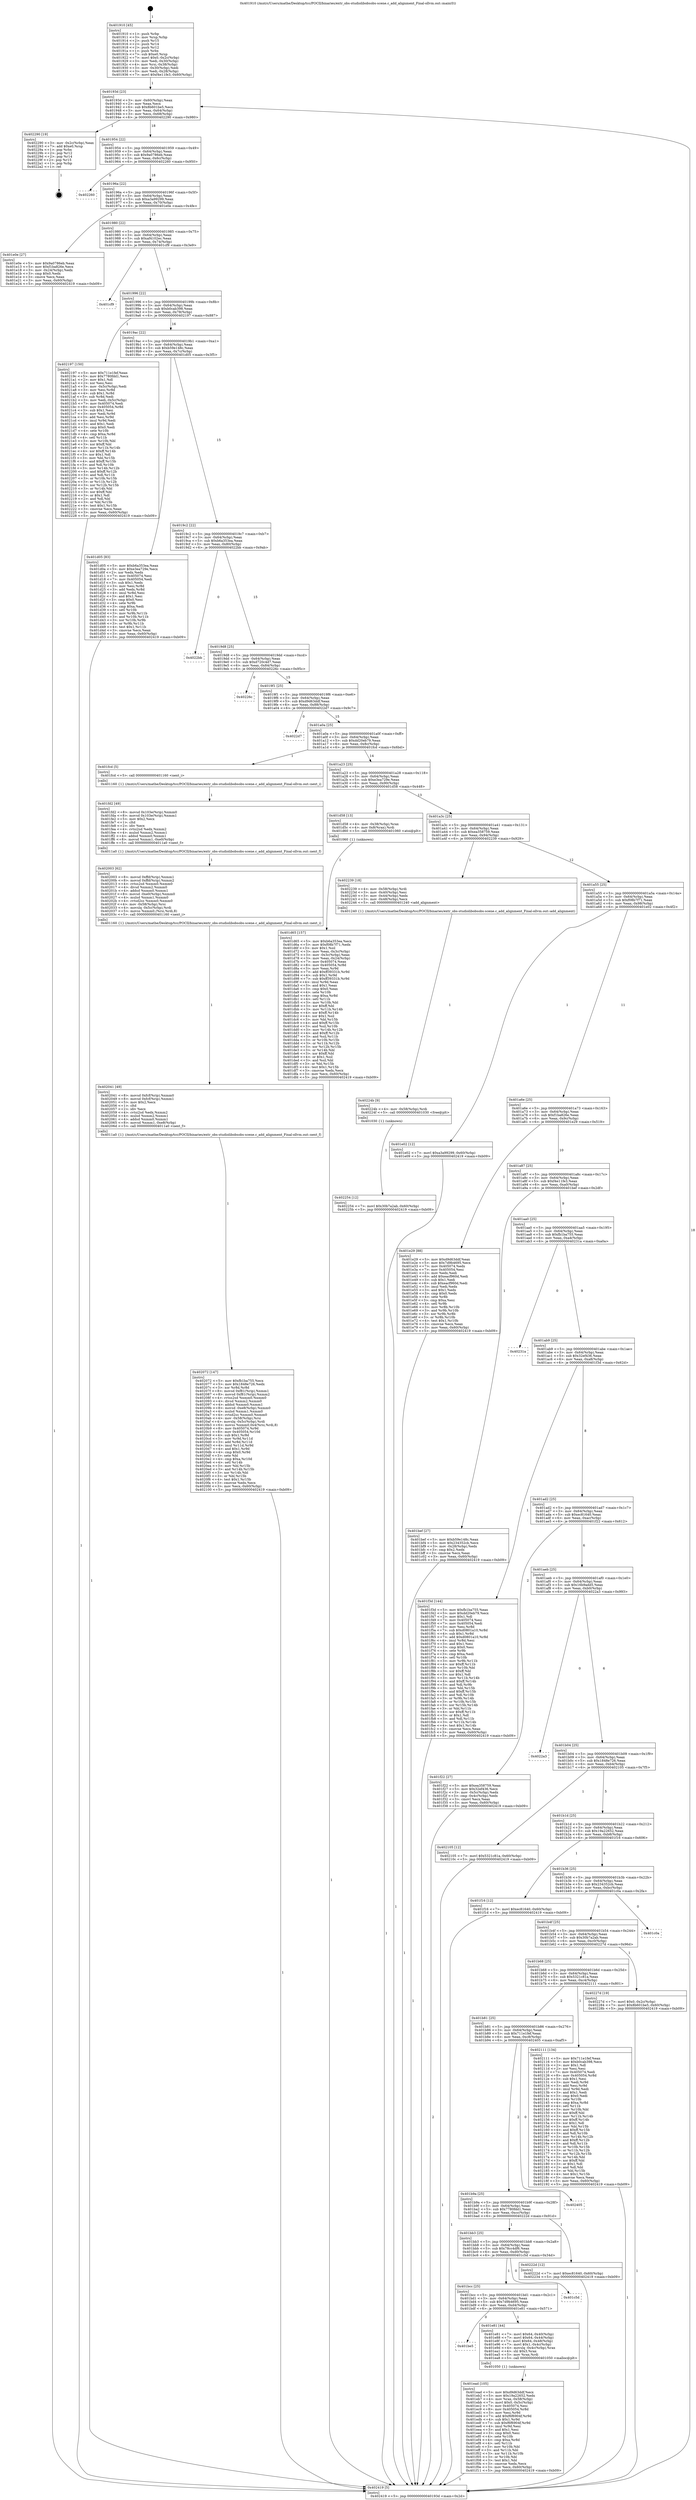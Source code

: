 digraph "0x401910" {
  label = "0x401910 (/mnt/c/Users/mathe/Desktop/tcc/POCII/binaries/extr_obs-studiolibobsobs-scene.c_add_alignment_Final-ollvm.out::main(0))"
  labelloc = "t"
  node[shape=record]

  Entry [label="",width=0.3,height=0.3,shape=circle,fillcolor=black,style=filled]
  "0x40193d" [label="{
     0x40193d [23]\l
     | [instrs]\l
     &nbsp;&nbsp;0x40193d \<+3\>: mov -0x60(%rbp),%eax\l
     &nbsp;&nbsp;0x401940 \<+2\>: mov %eax,%ecx\l
     &nbsp;&nbsp;0x401942 \<+6\>: sub $0x8b601be5,%ecx\l
     &nbsp;&nbsp;0x401948 \<+3\>: mov %eax,-0x64(%rbp)\l
     &nbsp;&nbsp;0x40194b \<+3\>: mov %ecx,-0x68(%rbp)\l
     &nbsp;&nbsp;0x40194e \<+6\>: je 0000000000402290 \<main+0x980\>\l
  }"]
  "0x402290" [label="{
     0x402290 [19]\l
     | [instrs]\l
     &nbsp;&nbsp;0x402290 \<+3\>: mov -0x2c(%rbp),%eax\l
     &nbsp;&nbsp;0x402293 \<+7\>: add $0xe0,%rsp\l
     &nbsp;&nbsp;0x40229a \<+1\>: pop %rbx\l
     &nbsp;&nbsp;0x40229b \<+2\>: pop %r12\l
     &nbsp;&nbsp;0x40229d \<+2\>: pop %r14\l
     &nbsp;&nbsp;0x40229f \<+2\>: pop %r15\l
     &nbsp;&nbsp;0x4022a1 \<+1\>: pop %rbp\l
     &nbsp;&nbsp;0x4022a2 \<+1\>: ret\l
  }"]
  "0x401954" [label="{
     0x401954 [22]\l
     | [instrs]\l
     &nbsp;&nbsp;0x401954 \<+5\>: jmp 0000000000401959 \<main+0x49\>\l
     &nbsp;&nbsp;0x401959 \<+3\>: mov -0x64(%rbp),%eax\l
     &nbsp;&nbsp;0x40195c \<+5\>: sub $0x9a0786eb,%eax\l
     &nbsp;&nbsp;0x401961 \<+3\>: mov %eax,-0x6c(%rbp)\l
     &nbsp;&nbsp;0x401964 \<+6\>: je 0000000000402260 \<main+0x950\>\l
  }"]
  Exit [label="",width=0.3,height=0.3,shape=circle,fillcolor=black,style=filled,peripheries=2]
  "0x402260" [label="{
     0x402260\l
  }", style=dashed]
  "0x40196a" [label="{
     0x40196a [22]\l
     | [instrs]\l
     &nbsp;&nbsp;0x40196a \<+5\>: jmp 000000000040196f \<main+0x5f\>\l
     &nbsp;&nbsp;0x40196f \<+3\>: mov -0x64(%rbp),%eax\l
     &nbsp;&nbsp;0x401972 \<+5\>: sub $0xa3a99299,%eax\l
     &nbsp;&nbsp;0x401977 \<+3\>: mov %eax,-0x70(%rbp)\l
     &nbsp;&nbsp;0x40197a \<+6\>: je 0000000000401e0e \<main+0x4fe\>\l
  }"]
  "0x402254" [label="{
     0x402254 [12]\l
     | [instrs]\l
     &nbsp;&nbsp;0x402254 \<+7\>: movl $0x30b7a2ab,-0x60(%rbp)\l
     &nbsp;&nbsp;0x40225b \<+5\>: jmp 0000000000402419 \<main+0xb09\>\l
  }"]
  "0x401e0e" [label="{
     0x401e0e [27]\l
     | [instrs]\l
     &nbsp;&nbsp;0x401e0e \<+5\>: mov $0x9a0786eb,%eax\l
     &nbsp;&nbsp;0x401e13 \<+5\>: mov $0xf1ba826e,%ecx\l
     &nbsp;&nbsp;0x401e18 \<+3\>: mov -0x24(%rbp),%edx\l
     &nbsp;&nbsp;0x401e1b \<+3\>: cmp $0x0,%edx\l
     &nbsp;&nbsp;0x401e1e \<+3\>: cmove %ecx,%eax\l
     &nbsp;&nbsp;0x401e21 \<+3\>: mov %eax,-0x60(%rbp)\l
     &nbsp;&nbsp;0x401e24 \<+5\>: jmp 0000000000402419 \<main+0xb09\>\l
  }"]
  "0x401980" [label="{
     0x401980 [22]\l
     | [instrs]\l
     &nbsp;&nbsp;0x401980 \<+5\>: jmp 0000000000401985 \<main+0x75\>\l
     &nbsp;&nbsp;0x401985 \<+3\>: mov -0x64(%rbp),%eax\l
     &nbsp;&nbsp;0x401988 \<+5\>: sub $0xaf4102ec,%eax\l
     &nbsp;&nbsp;0x40198d \<+3\>: mov %eax,-0x74(%rbp)\l
     &nbsp;&nbsp;0x401990 \<+6\>: je 0000000000401cf9 \<main+0x3e9\>\l
  }"]
  "0x40224b" [label="{
     0x40224b [9]\l
     | [instrs]\l
     &nbsp;&nbsp;0x40224b \<+4\>: mov -0x58(%rbp),%rdi\l
     &nbsp;&nbsp;0x40224f \<+5\>: call 0000000000401030 \<free@plt\>\l
     | [calls]\l
     &nbsp;&nbsp;0x401030 \{1\} (unknown)\l
  }"]
  "0x401cf9" [label="{
     0x401cf9\l
  }", style=dashed]
  "0x401996" [label="{
     0x401996 [22]\l
     | [instrs]\l
     &nbsp;&nbsp;0x401996 \<+5\>: jmp 000000000040199b \<main+0x8b\>\l
     &nbsp;&nbsp;0x40199b \<+3\>: mov -0x64(%rbp),%eax\l
     &nbsp;&nbsp;0x40199e \<+5\>: sub $0xb0cab398,%eax\l
     &nbsp;&nbsp;0x4019a3 \<+3\>: mov %eax,-0x78(%rbp)\l
     &nbsp;&nbsp;0x4019a6 \<+6\>: je 0000000000402197 \<main+0x887\>\l
  }"]
  "0x402072" [label="{
     0x402072 [147]\l
     | [instrs]\l
     &nbsp;&nbsp;0x402072 \<+5\>: mov $0xfb1ba755,%ecx\l
     &nbsp;&nbsp;0x402077 \<+5\>: mov $0x1848e726,%edx\l
     &nbsp;&nbsp;0x40207c \<+3\>: xor %r8d,%r8d\l
     &nbsp;&nbsp;0x40207f \<+8\>: movsd 0xf81(%rip),%xmm1\l
     &nbsp;&nbsp;0x402087 \<+8\>: movsd 0xf81(%rip),%xmm2\l
     &nbsp;&nbsp;0x40208f \<+4\>: cvtss2sd %xmm0,%xmm0\l
     &nbsp;&nbsp;0x402093 \<+4\>: divsd %xmm2,%xmm0\l
     &nbsp;&nbsp;0x402097 \<+4\>: addsd %xmm0,%xmm1\l
     &nbsp;&nbsp;0x40209b \<+8\>: movsd -0xe8(%rbp),%xmm0\l
     &nbsp;&nbsp;0x4020a3 \<+4\>: mulsd %xmm1,%xmm0\l
     &nbsp;&nbsp;0x4020a7 \<+4\>: cvtsd2ss %xmm0,%xmm0\l
     &nbsp;&nbsp;0x4020ab \<+4\>: mov -0x58(%rbp),%rsi\l
     &nbsp;&nbsp;0x4020af \<+4\>: movslq -0x5c(%rbp),%rdi\l
     &nbsp;&nbsp;0x4020b3 \<+6\>: movss %xmm0,0x4(%rsi,%rdi,8)\l
     &nbsp;&nbsp;0x4020b9 \<+8\>: mov 0x405074,%r9d\l
     &nbsp;&nbsp;0x4020c1 \<+8\>: mov 0x405054,%r10d\l
     &nbsp;&nbsp;0x4020c9 \<+4\>: sub $0x1,%r8d\l
     &nbsp;&nbsp;0x4020cd \<+3\>: mov %r9d,%r11d\l
     &nbsp;&nbsp;0x4020d0 \<+3\>: add %r8d,%r11d\l
     &nbsp;&nbsp;0x4020d3 \<+4\>: imul %r11d,%r9d\l
     &nbsp;&nbsp;0x4020d7 \<+4\>: and $0x1,%r9d\l
     &nbsp;&nbsp;0x4020db \<+4\>: cmp $0x0,%r9d\l
     &nbsp;&nbsp;0x4020df \<+3\>: sete %bl\l
     &nbsp;&nbsp;0x4020e2 \<+4\>: cmp $0xa,%r10d\l
     &nbsp;&nbsp;0x4020e6 \<+4\>: setl %r14b\l
     &nbsp;&nbsp;0x4020ea \<+3\>: mov %bl,%r15b\l
     &nbsp;&nbsp;0x4020ed \<+3\>: and %r14b,%r15b\l
     &nbsp;&nbsp;0x4020f0 \<+3\>: xor %r14b,%bl\l
     &nbsp;&nbsp;0x4020f3 \<+3\>: or %bl,%r15b\l
     &nbsp;&nbsp;0x4020f6 \<+4\>: test $0x1,%r15b\l
     &nbsp;&nbsp;0x4020fa \<+3\>: cmovne %edx,%ecx\l
     &nbsp;&nbsp;0x4020fd \<+3\>: mov %ecx,-0x60(%rbp)\l
     &nbsp;&nbsp;0x402100 \<+5\>: jmp 0000000000402419 \<main+0xb09\>\l
  }"]
  "0x402197" [label="{
     0x402197 [150]\l
     | [instrs]\l
     &nbsp;&nbsp;0x402197 \<+5\>: mov $0x711e1fef,%eax\l
     &nbsp;&nbsp;0x40219c \<+5\>: mov $0x7780fdd1,%ecx\l
     &nbsp;&nbsp;0x4021a1 \<+2\>: mov $0x1,%dl\l
     &nbsp;&nbsp;0x4021a3 \<+2\>: xor %esi,%esi\l
     &nbsp;&nbsp;0x4021a5 \<+3\>: mov -0x5c(%rbp),%edi\l
     &nbsp;&nbsp;0x4021a8 \<+3\>: mov %esi,%r8d\l
     &nbsp;&nbsp;0x4021ab \<+4\>: sub $0x1,%r8d\l
     &nbsp;&nbsp;0x4021af \<+3\>: sub %r8d,%edi\l
     &nbsp;&nbsp;0x4021b2 \<+3\>: mov %edi,-0x5c(%rbp)\l
     &nbsp;&nbsp;0x4021b5 \<+7\>: mov 0x405074,%edi\l
     &nbsp;&nbsp;0x4021bc \<+8\>: mov 0x405054,%r8d\l
     &nbsp;&nbsp;0x4021c4 \<+3\>: sub $0x1,%esi\l
     &nbsp;&nbsp;0x4021c7 \<+3\>: mov %edi,%r9d\l
     &nbsp;&nbsp;0x4021ca \<+3\>: add %esi,%r9d\l
     &nbsp;&nbsp;0x4021cd \<+4\>: imul %r9d,%edi\l
     &nbsp;&nbsp;0x4021d1 \<+3\>: and $0x1,%edi\l
     &nbsp;&nbsp;0x4021d4 \<+3\>: cmp $0x0,%edi\l
     &nbsp;&nbsp;0x4021d7 \<+4\>: sete %r10b\l
     &nbsp;&nbsp;0x4021db \<+4\>: cmp $0xa,%r8d\l
     &nbsp;&nbsp;0x4021df \<+4\>: setl %r11b\l
     &nbsp;&nbsp;0x4021e3 \<+3\>: mov %r10b,%bl\l
     &nbsp;&nbsp;0x4021e6 \<+3\>: xor $0xff,%bl\l
     &nbsp;&nbsp;0x4021e9 \<+3\>: mov %r11b,%r14b\l
     &nbsp;&nbsp;0x4021ec \<+4\>: xor $0xff,%r14b\l
     &nbsp;&nbsp;0x4021f0 \<+3\>: xor $0x1,%dl\l
     &nbsp;&nbsp;0x4021f3 \<+3\>: mov %bl,%r15b\l
     &nbsp;&nbsp;0x4021f6 \<+4\>: and $0xff,%r15b\l
     &nbsp;&nbsp;0x4021fa \<+3\>: and %dl,%r10b\l
     &nbsp;&nbsp;0x4021fd \<+3\>: mov %r14b,%r12b\l
     &nbsp;&nbsp;0x402200 \<+4\>: and $0xff,%r12b\l
     &nbsp;&nbsp;0x402204 \<+3\>: and %dl,%r11b\l
     &nbsp;&nbsp;0x402207 \<+3\>: or %r10b,%r15b\l
     &nbsp;&nbsp;0x40220a \<+3\>: or %r11b,%r12b\l
     &nbsp;&nbsp;0x40220d \<+3\>: xor %r12b,%r15b\l
     &nbsp;&nbsp;0x402210 \<+3\>: or %r14b,%bl\l
     &nbsp;&nbsp;0x402213 \<+3\>: xor $0xff,%bl\l
     &nbsp;&nbsp;0x402216 \<+3\>: or $0x1,%dl\l
     &nbsp;&nbsp;0x402219 \<+2\>: and %dl,%bl\l
     &nbsp;&nbsp;0x40221b \<+3\>: or %bl,%r15b\l
     &nbsp;&nbsp;0x40221e \<+4\>: test $0x1,%r15b\l
     &nbsp;&nbsp;0x402222 \<+3\>: cmovne %ecx,%eax\l
     &nbsp;&nbsp;0x402225 \<+3\>: mov %eax,-0x60(%rbp)\l
     &nbsp;&nbsp;0x402228 \<+5\>: jmp 0000000000402419 \<main+0xb09\>\l
  }"]
  "0x4019ac" [label="{
     0x4019ac [22]\l
     | [instrs]\l
     &nbsp;&nbsp;0x4019ac \<+5\>: jmp 00000000004019b1 \<main+0xa1\>\l
     &nbsp;&nbsp;0x4019b1 \<+3\>: mov -0x64(%rbp),%eax\l
     &nbsp;&nbsp;0x4019b4 \<+5\>: sub $0xb59e148c,%eax\l
     &nbsp;&nbsp;0x4019b9 \<+3\>: mov %eax,-0x7c(%rbp)\l
     &nbsp;&nbsp;0x4019bc \<+6\>: je 0000000000401d05 \<main+0x3f5\>\l
  }"]
  "0x402041" [label="{
     0x402041 [49]\l
     | [instrs]\l
     &nbsp;&nbsp;0x402041 \<+8\>: movsd 0xfcf(%rip),%xmm0\l
     &nbsp;&nbsp;0x402049 \<+8\>: movsd 0xfcf(%rip),%xmm1\l
     &nbsp;&nbsp;0x402051 \<+5\>: mov $0x2,%ecx\l
     &nbsp;&nbsp;0x402056 \<+1\>: cltd\l
     &nbsp;&nbsp;0x402057 \<+2\>: idiv %ecx\l
     &nbsp;&nbsp;0x402059 \<+4\>: cvtsi2sd %edx,%xmm2\l
     &nbsp;&nbsp;0x40205d \<+4\>: mulsd %xmm2,%xmm1\l
     &nbsp;&nbsp;0x402061 \<+4\>: addsd %xmm0,%xmm1\l
     &nbsp;&nbsp;0x402065 \<+8\>: movsd %xmm1,-0xe8(%rbp)\l
     &nbsp;&nbsp;0x40206d \<+5\>: call 00000000004011a0 \<next_f\>\l
     | [calls]\l
     &nbsp;&nbsp;0x4011a0 \{1\} (/mnt/c/Users/mathe/Desktop/tcc/POCII/binaries/extr_obs-studiolibobsobs-scene.c_add_alignment_Final-ollvm.out::next_f)\l
  }"]
  "0x401d05" [label="{
     0x401d05 [83]\l
     | [instrs]\l
     &nbsp;&nbsp;0x401d05 \<+5\>: mov $0xb6a353ea,%eax\l
     &nbsp;&nbsp;0x401d0a \<+5\>: mov $0xe3ea729e,%ecx\l
     &nbsp;&nbsp;0x401d0f \<+2\>: xor %edx,%edx\l
     &nbsp;&nbsp;0x401d11 \<+7\>: mov 0x405074,%esi\l
     &nbsp;&nbsp;0x401d18 \<+7\>: mov 0x405054,%edi\l
     &nbsp;&nbsp;0x401d1f \<+3\>: sub $0x1,%edx\l
     &nbsp;&nbsp;0x401d22 \<+3\>: mov %esi,%r8d\l
     &nbsp;&nbsp;0x401d25 \<+3\>: add %edx,%r8d\l
     &nbsp;&nbsp;0x401d28 \<+4\>: imul %r8d,%esi\l
     &nbsp;&nbsp;0x401d2c \<+3\>: and $0x1,%esi\l
     &nbsp;&nbsp;0x401d2f \<+3\>: cmp $0x0,%esi\l
     &nbsp;&nbsp;0x401d32 \<+4\>: sete %r9b\l
     &nbsp;&nbsp;0x401d36 \<+3\>: cmp $0xa,%edi\l
     &nbsp;&nbsp;0x401d39 \<+4\>: setl %r10b\l
     &nbsp;&nbsp;0x401d3d \<+3\>: mov %r9b,%r11b\l
     &nbsp;&nbsp;0x401d40 \<+3\>: and %r10b,%r11b\l
     &nbsp;&nbsp;0x401d43 \<+3\>: xor %r10b,%r9b\l
     &nbsp;&nbsp;0x401d46 \<+3\>: or %r9b,%r11b\l
     &nbsp;&nbsp;0x401d49 \<+4\>: test $0x1,%r11b\l
     &nbsp;&nbsp;0x401d4d \<+3\>: cmovne %ecx,%eax\l
     &nbsp;&nbsp;0x401d50 \<+3\>: mov %eax,-0x60(%rbp)\l
     &nbsp;&nbsp;0x401d53 \<+5\>: jmp 0000000000402419 \<main+0xb09\>\l
  }"]
  "0x4019c2" [label="{
     0x4019c2 [22]\l
     | [instrs]\l
     &nbsp;&nbsp;0x4019c2 \<+5\>: jmp 00000000004019c7 \<main+0xb7\>\l
     &nbsp;&nbsp;0x4019c7 \<+3\>: mov -0x64(%rbp),%eax\l
     &nbsp;&nbsp;0x4019ca \<+5\>: sub $0xb6a353ea,%eax\l
     &nbsp;&nbsp;0x4019cf \<+3\>: mov %eax,-0x80(%rbp)\l
     &nbsp;&nbsp;0x4019d2 \<+6\>: je 00000000004022bb \<main+0x9ab\>\l
  }"]
  "0x402003" [label="{
     0x402003 [62]\l
     | [instrs]\l
     &nbsp;&nbsp;0x402003 \<+8\>: movsd 0xffd(%rip),%xmm1\l
     &nbsp;&nbsp;0x40200b \<+8\>: movsd 0xffd(%rip),%xmm2\l
     &nbsp;&nbsp;0x402013 \<+4\>: cvtss2sd %xmm0,%xmm0\l
     &nbsp;&nbsp;0x402017 \<+4\>: divsd %xmm2,%xmm0\l
     &nbsp;&nbsp;0x40201b \<+4\>: addsd %xmm0,%xmm1\l
     &nbsp;&nbsp;0x40201f \<+8\>: movsd -0xe0(%rbp),%xmm0\l
     &nbsp;&nbsp;0x402027 \<+4\>: mulsd %xmm1,%xmm0\l
     &nbsp;&nbsp;0x40202b \<+4\>: cvtsd2ss %xmm0,%xmm0\l
     &nbsp;&nbsp;0x40202f \<+4\>: mov -0x58(%rbp),%rsi\l
     &nbsp;&nbsp;0x402033 \<+4\>: movslq -0x5c(%rbp),%rdi\l
     &nbsp;&nbsp;0x402037 \<+5\>: movss %xmm0,(%rsi,%rdi,8)\l
     &nbsp;&nbsp;0x40203c \<+5\>: call 0000000000401160 \<next_i\>\l
     | [calls]\l
     &nbsp;&nbsp;0x401160 \{1\} (/mnt/c/Users/mathe/Desktop/tcc/POCII/binaries/extr_obs-studiolibobsobs-scene.c_add_alignment_Final-ollvm.out::next_i)\l
  }"]
  "0x4022bb" [label="{
     0x4022bb\l
  }", style=dashed]
  "0x4019d8" [label="{
     0x4019d8 [25]\l
     | [instrs]\l
     &nbsp;&nbsp;0x4019d8 \<+5\>: jmp 00000000004019dd \<main+0xcd\>\l
     &nbsp;&nbsp;0x4019dd \<+3\>: mov -0x64(%rbp),%eax\l
     &nbsp;&nbsp;0x4019e0 \<+5\>: sub $0xd720c4d7,%eax\l
     &nbsp;&nbsp;0x4019e5 \<+6\>: mov %eax,-0x84(%rbp)\l
     &nbsp;&nbsp;0x4019eb \<+6\>: je 000000000040226c \<main+0x95c\>\l
  }"]
  "0x401fd2" [label="{
     0x401fd2 [49]\l
     | [instrs]\l
     &nbsp;&nbsp;0x401fd2 \<+8\>: movsd 0x103e(%rip),%xmm0\l
     &nbsp;&nbsp;0x401fda \<+8\>: movsd 0x103e(%rip),%xmm1\l
     &nbsp;&nbsp;0x401fe2 \<+5\>: mov $0x2,%ecx\l
     &nbsp;&nbsp;0x401fe7 \<+1\>: cltd\l
     &nbsp;&nbsp;0x401fe8 \<+2\>: idiv %ecx\l
     &nbsp;&nbsp;0x401fea \<+4\>: cvtsi2sd %edx,%xmm2\l
     &nbsp;&nbsp;0x401fee \<+4\>: mulsd %xmm2,%xmm1\l
     &nbsp;&nbsp;0x401ff2 \<+4\>: addsd %xmm0,%xmm1\l
     &nbsp;&nbsp;0x401ff6 \<+8\>: movsd %xmm1,-0xe0(%rbp)\l
     &nbsp;&nbsp;0x401ffe \<+5\>: call 00000000004011a0 \<next_f\>\l
     | [calls]\l
     &nbsp;&nbsp;0x4011a0 \{1\} (/mnt/c/Users/mathe/Desktop/tcc/POCII/binaries/extr_obs-studiolibobsobs-scene.c_add_alignment_Final-ollvm.out::next_f)\l
  }"]
  "0x40226c" [label="{
     0x40226c\l
  }", style=dashed]
  "0x4019f1" [label="{
     0x4019f1 [25]\l
     | [instrs]\l
     &nbsp;&nbsp;0x4019f1 \<+5\>: jmp 00000000004019f6 \<main+0xe6\>\l
     &nbsp;&nbsp;0x4019f6 \<+3\>: mov -0x64(%rbp),%eax\l
     &nbsp;&nbsp;0x4019f9 \<+5\>: sub $0xd9d63ddf,%eax\l
     &nbsp;&nbsp;0x4019fe \<+6\>: mov %eax,-0x88(%rbp)\l
     &nbsp;&nbsp;0x401a04 \<+6\>: je 00000000004022d7 \<main+0x9c7\>\l
  }"]
  "0x401ead" [label="{
     0x401ead [105]\l
     | [instrs]\l
     &nbsp;&nbsp;0x401ead \<+5\>: mov $0xd9d63ddf,%ecx\l
     &nbsp;&nbsp;0x401eb2 \<+5\>: mov $0x19a22652,%edx\l
     &nbsp;&nbsp;0x401eb7 \<+4\>: mov %rax,-0x58(%rbp)\l
     &nbsp;&nbsp;0x401ebb \<+7\>: movl $0x0,-0x5c(%rbp)\l
     &nbsp;&nbsp;0x401ec2 \<+7\>: mov 0x405074,%esi\l
     &nbsp;&nbsp;0x401ec9 \<+8\>: mov 0x405054,%r8d\l
     &nbsp;&nbsp;0x401ed1 \<+3\>: mov %esi,%r9d\l
     &nbsp;&nbsp;0x401ed4 \<+7\>: add $0xf6f6904f,%r9d\l
     &nbsp;&nbsp;0x401edb \<+4\>: sub $0x1,%r9d\l
     &nbsp;&nbsp;0x401edf \<+7\>: sub $0xf6f6904f,%r9d\l
     &nbsp;&nbsp;0x401ee6 \<+4\>: imul %r9d,%esi\l
     &nbsp;&nbsp;0x401eea \<+3\>: and $0x1,%esi\l
     &nbsp;&nbsp;0x401eed \<+3\>: cmp $0x0,%esi\l
     &nbsp;&nbsp;0x401ef0 \<+4\>: sete %r10b\l
     &nbsp;&nbsp;0x401ef4 \<+4\>: cmp $0xa,%r8d\l
     &nbsp;&nbsp;0x401ef8 \<+4\>: setl %r11b\l
     &nbsp;&nbsp;0x401efc \<+3\>: mov %r10b,%bl\l
     &nbsp;&nbsp;0x401eff \<+3\>: and %r11b,%bl\l
     &nbsp;&nbsp;0x401f02 \<+3\>: xor %r11b,%r10b\l
     &nbsp;&nbsp;0x401f05 \<+3\>: or %r10b,%bl\l
     &nbsp;&nbsp;0x401f08 \<+3\>: test $0x1,%bl\l
     &nbsp;&nbsp;0x401f0b \<+3\>: cmovne %edx,%ecx\l
     &nbsp;&nbsp;0x401f0e \<+3\>: mov %ecx,-0x60(%rbp)\l
     &nbsp;&nbsp;0x401f11 \<+5\>: jmp 0000000000402419 \<main+0xb09\>\l
  }"]
  "0x4022d7" [label="{
     0x4022d7\l
  }", style=dashed]
  "0x401a0a" [label="{
     0x401a0a [25]\l
     | [instrs]\l
     &nbsp;&nbsp;0x401a0a \<+5\>: jmp 0000000000401a0f \<main+0xff\>\l
     &nbsp;&nbsp;0x401a0f \<+3\>: mov -0x64(%rbp),%eax\l
     &nbsp;&nbsp;0x401a12 \<+5\>: sub $0xdd20eb79,%eax\l
     &nbsp;&nbsp;0x401a17 \<+6\>: mov %eax,-0x8c(%rbp)\l
     &nbsp;&nbsp;0x401a1d \<+6\>: je 0000000000401fcd \<main+0x6bd\>\l
  }"]
  "0x401be5" [label="{
     0x401be5\l
  }", style=dashed]
  "0x401fcd" [label="{
     0x401fcd [5]\l
     | [instrs]\l
     &nbsp;&nbsp;0x401fcd \<+5\>: call 0000000000401160 \<next_i\>\l
     | [calls]\l
     &nbsp;&nbsp;0x401160 \{1\} (/mnt/c/Users/mathe/Desktop/tcc/POCII/binaries/extr_obs-studiolibobsobs-scene.c_add_alignment_Final-ollvm.out::next_i)\l
  }"]
  "0x401a23" [label="{
     0x401a23 [25]\l
     | [instrs]\l
     &nbsp;&nbsp;0x401a23 \<+5\>: jmp 0000000000401a28 \<main+0x118\>\l
     &nbsp;&nbsp;0x401a28 \<+3\>: mov -0x64(%rbp),%eax\l
     &nbsp;&nbsp;0x401a2b \<+5\>: sub $0xe3ea729e,%eax\l
     &nbsp;&nbsp;0x401a30 \<+6\>: mov %eax,-0x90(%rbp)\l
     &nbsp;&nbsp;0x401a36 \<+6\>: je 0000000000401d58 \<main+0x448\>\l
  }"]
  "0x401e81" [label="{
     0x401e81 [44]\l
     | [instrs]\l
     &nbsp;&nbsp;0x401e81 \<+7\>: movl $0x64,-0x40(%rbp)\l
     &nbsp;&nbsp;0x401e88 \<+7\>: movl $0x64,-0x44(%rbp)\l
     &nbsp;&nbsp;0x401e8f \<+7\>: movl $0x64,-0x48(%rbp)\l
     &nbsp;&nbsp;0x401e96 \<+7\>: movl $0x1,-0x4c(%rbp)\l
     &nbsp;&nbsp;0x401e9d \<+4\>: movslq -0x4c(%rbp),%rax\l
     &nbsp;&nbsp;0x401ea1 \<+4\>: shl $0x3,%rax\l
     &nbsp;&nbsp;0x401ea5 \<+3\>: mov %rax,%rdi\l
     &nbsp;&nbsp;0x401ea8 \<+5\>: call 0000000000401050 \<malloc@plt\>\l
     | [calls]\l
     &nbsp;&nbsp;0x401050 \{1\} (unknown)\l
  }"]
  "0x401d58" [label="{
     0x401d58 [13]\l
     | [instrs]\l
     &nbsp;&nbsp;0x401d58 \<+4\>: mov -0x38(%rbp),%rax\l
     &nbsp;&nbsp;0x401d5c \<+4\>: mov 0x8(%rax),%rdi\l
     &nbsp;&nbsp;0x401d60 \<+5\>: call 0000000000401060 \<atoi@plt\>\l
     | [calls]\l
     &nbsp;&nbsp;0x401060 \{1\} (unknown)\l
  }"]
  "0x401a3c" [label="{
     0x401a3c [25]\l
     | [instrs]\l
     &nbsp;&nbsp;0x401a3c \<+5\>: jmp 0000000000401a41 \<main+0x131\>\l
     &nbsp;&nbsp;0x401a41 \<+3\>: mov -0x64(%rbp),%eax\l
     &nbsp;&nbsp;0x401a44 \<+5\>: sub $0xea358759,%eax\l
     &nbsp;&nbsp;0x401a49 \<+6\>: mov %eax,-0x94(%rbp)\l
     &nbsp;&nbsp;0x401a4f \<+6\>: je 0000000000402239 \<main+0x929\>\l
  }"]
  "0x401bcc" [label="{
     0x401bcc [25]\l
     | [instrs]\l
     &nbsp;&nbsp;0x401bcc \<+5\>: jmp 0000000000401bd1 \<main+0x2c1\>\l
     &nbsp;&nbsp;0x401bd1 \<+3\>: mov -0x64(%rbp),%eax\l
     &nbsp;&nbsp;0x401bd4 \<+5\>: sub $0x7d9b4695,%eax\l
     &nbsp;&nbsp;0x401bd9 \<+6\>: mov %eax,-0xd4(%rbp)\l
     &nbsp;&nbsp;0x401bdf \<+6\>: je 0000000000401e81 \<main+0x571\>\l
  }"]
  "0x402239" [label="{
     0x402239 [18]\l
     | [instrs]\l
     &nbsp;&nbsp;0x402239 \<+4\>: mov -0x58(%rbp),%rdi\l
     &nbsp;&nbsp;0x40223d \<+3\>: mov -0x40(%rbp),%esi\l
     &nbsp;&nbsp;0x402240 \<+3\>: mov -0x44(%rbp),%edx\l
     &nbsp;&nbsp;0x402243 \<+3\>: mov -0x48(%rbp),%ecx\l
     &nbsp;&nbsp;0x402246 \<+5\>: call 0000000000401240 \<add_alignment\>\l
     | [calls]\l
     &nbsp;&nbsp;0x401240 \{1\} (/mnt/c/Users/mathe/Desktop/tcc/POCII/binaries/extr_obs-studiolibobsobs-scene.c_add_alignment_Final-ollvm.out::add_alignment)\l
  }"]
  "0x401a55" [label="{
     0x401a55 [25]\l
     | [instrs]\l
     &nbsp;&nbsp;0x401a55 \<+5\>: jmp 0000000000401a5a \<main+0x14a\>\l
     &nbsp;&nbsp;0x401a5a \<+3\>: mov -0x64(%rbp),%eax\l
     &nbsp;&nbsp;0x401a5d \<+5\>: sub $0xf08b7f71,%eax\l
     &nbsp;&nbsp;0x401a62 \<+6\>: mov %eax,-0x98(%rbp)\l
     &nbsp;&nbsp;0x401a68 \<+6\>: je 0000000000401e02 \<main+0x4f2\>\l
  }"]
  "0x401c5d" [label="{
     0x401c5d\l
  }", style=dashed]
  "0x401e02" [label="{
     0x401e02 [12]\l
     | [instrs]\l
     &nbsp;&nbsp;0x401e02 \<+7\>: movl $0xa3a99299,-0x60(%rbp)\l
     &nbsp;&nbsp;0x401e09 \<+5\>: jmp 0000000000402419 \<main+0xb09\>\l
  }"]
  "0x401a6e" [label="{
     0x401a6e [25]\l
     | [instrs]\l
     &nbsp;&nbsp;0x401a6e \<+5\>: jmp 0000000000401a73 \<main+0x163\>\l
     &nbsp;&nbsp;0x401a73 \<+3\>: mov -0x64(%rbp),%eax\l
     &nbsp;&nbsp;0x401a76 \<+5\>: sub $0xf1ba826e,%eax\l
     &nbsp;&nbsp;0x401a7b \<+6\>: mov %eax,-0x9c(%rbp)\l
     &nbsp;&nbsp;0x401a81 \<+6\>: je 0000000000401e29 \<main+0x519\>\l
  }"]
  "0x401bb3" [label="{
     0x401bb3 [25]\l
     | [instrs]\l
     &nbsp;&nbsp;0x401bb3 \<+5\>: jmp 0000000000401bb8 \<main+0x2a8\>\l
     &nbsp;&nbsp;0x401bb8 \<+3\>: mov -0x64(%rbp),%eax\l
     &nbsp;&nbsp;0x401bbb \<+5\>: sub $0x78cc4df6,%eax\l
     &nbsp;&nbsp;0x401bc0 \<+6\>: mov %eax,-0xd0(%rbp)\l
     &nbsp;&nbsp;0x401bc6 \<+6\>: je 0000000000401c5d \<main+0x34d\>\l
  }"]
  "0x401e29" [label="{
     0x401e29 [88]\l
     | [instrs]\l
     &nbsp;&nbsp;0x401e29 \<+5\>: mov $0xd9d63ddf,%eax\l
     &nbsp;&nbsp;0x401e2e \<+5\>: mov $0x7d9b4695,%ecx\l
     &nbsp;&nbsp;0x401e33 \<+7\>: mov 0x405074,%edx\l
     &nbsp;&nbsp;0x401e3a \<+7\>: mov 0x405054,%esi\l
     &nbsp;&nbsp;0x401e41 \<+2\>: mov %edx,%edi\l
     &nbsp;&nbsp;0x401e43 \<+6\>: add $0xeacf960d,%edi\l
     &nbsp;&nbsp;0x401e49 \<+3\>: sub $0x1,%edi\l
     &nbsp;&nbsp;0x401e4c \<+6\>: sub $0xeacf960d,%edi\l
     &nbsp;&nbsp;0x401e52 \<+3\>: imul %edi,%edx\l
     &nbsp;&nbsp;0x401e55 \<+3\>: and $0x1,%edx\l
     &nbsp;&nbsp;0x401e58 \<+3\>: cmp $0x0,%edx\l
     &nbsp;&nbsp;0x401e5b \<+4\>: sete %r8b\l
     &nbsp;&nbsp;0x401e5f \<+3\>: cmp $0xa,%esi\l
     &nbsp;&nbsp;0x401e62 \<+4\>: setl %r9b\l
     &nbsp;&nbsp;0x401e66 \<+3\>: mov %r8b,%r10b\l
     &nbsp;&nbsp;0x401e69 \<+3\>: and %r9b,%r10b\l
     &nbsp;&nbsp;0x401e6c \<+3\>: xor %r9b,%r8b\l
     &nbsp;&nbsp;0x401e6f \<+3\>: or %r8b,%r10b\l
     &nbsp;&nbsp;0x401e72 \<+4\>: test $0x1,%r10b\l
     &nbsp;&nbsp;0x401e76 \<+3\>: cmovne %ecx,%eax\l
     &nbsp;&nbsp;0x401e79 \<+3\>: mov %eax,-0x60(%rbp)\l
     &nbsp;&nbsp;0x401e7c \<+5\>: jmp 0000000000402419 \<main+0xb09\>\l
  }"]
  "0x401a87" [label="{
     0x401a87 [25]\l
     | [instrs]\l
     &nbsp;&nbsp;0x401a87 \<+5\>: jmp 0000000000401a8c \<main+0x17c\>\l
     &nbsp;&nbsp;0x401a8c \<+3\>: mov -0x64(%rbp),%eax\l
     &nbsp;&nbsp;0x401a8f \<+5\>: sub $0xf4e11fe3,%eax\l
     &nbsp;&nbsp;0x401a94 \<+6\>: mov %eax,-0xa0(%rbp)\l
     &nbsp;&nbsp;0x401a9a \<+6\>: je 0000000000401bef \<main+0x2df\>\l
  }"]
  "0x40222d" [label="{
     0x40222d [12]\l
     | [instrs]\l
     &nbsp;&nbsp;0x40222d \<+7\>: movl $0xec81640,-0x60(%rbp)\l
     &nbsp;&nbsp;0x402234 \<+5\>: jmp 0000000000402419 \<main+0xb09\>\l
  }"]
  "0x401bef" [label="{
     0x401bef [27]\l
     | [instrs]\l
     &nbsp;&nbsp;0x401bef \<+5\>: mov $0xb59e148c,%eax\l
     &nbsp;&nbsp;0x401bf4 \<+5\>: mov $0x234352cb,%ecx\l
     &nbsp;&nbsp;0x401bf9 \<+3\>: mov -0x28(%rbp),%edx\l
     &nbsp;&nbsp;0x401bfc \<+3\>: cmp $0x2,%edx\l
     &nbsp;&nbsp;0x401bff \<+3\>: cmovne %ecx,%eax\l
     &nbsp;&nbsp;0x401c02 \<+3\>: mov %eax,-0x60(%rbp)\l
     &nbsp;&nbsp;0x401c05 \<+5\>: jmp 0000000000402419 \<main+0xb09\>\l
  }"]
  "0x401aa0" [label="{
     0x401aa0 [25]\l
     | [instrs]\l
     &nbsp;&nbsp;0x401aa0 \<+5\>: jmp 0000000000401aa5 \<main+0x195\>\l
     &nbsp;&nbsp;0x401aa5 \<+3\>: mov -0x64(%rbp),%eax\l
     &nbsp;&nbsp;0x401aa8 \<+5\>: sub $0xfb1ba755,%eax\l
     &nbsp;&nbsp;0x401aad \<+6\>: mov %eax,-0xa4(%rbp)\l
     &nbsp;&nbsp;0x401ab3 \<+6\>: je 000000000040231a \<main+0xa0a\>\l
  }"]
  "0x402419" [label="{
     0x402419 [5]\l
     | [instrs]\l
     &nbsp;&nbsp;0x402419 \<+5\>: jmp 000000000040193d \<main+0x2d\>\l
  }"]
  "0x401910" [label="{
     0x401910 [45]\l
     | [instrs]\l
     &nbsp;&nbsp;0x401910 \<+1\>: push %rbp\l
     &nbsp;&nbsp;0x401911 \<+3\>: mov %rsp,%rbp\l
     &nbsp;&nbsp;0x401914 \<+2\>: push %r15\l
     &nbsp;&nbsp;0x401916 \<+2\>: push %r14\l
     &nbsp;&nbsp;0x401918 \<+2\>: push %r12\l
     &nbsp;&nbsp;0x40191a \<+1\>: push %rbx\l
     &nbsp;&nbsp;0x40191b \<+7\>: sub $0xe0,%rsp\l
     &nbsp;&nbsp;0x401922 \<+7\>: movl $0x0,-0x2c(%rbp)\l
     &nbsp;&nbsp;0x401929 \<+3\>: mov %edi,-0x30(%rbp)\l
     &nbsp;&nbsp;0x40192c \<+4\>: mov %rsi,-0x38(%rbp)\l
     &nbsp;&nbsp;0x401930 \<+3\>: mov -0x30(%rbp),%edi\l
     &nbsp;&nbsp;0x401933 \<+3\>: mov %edi,-0x28(%rbp)\l
     &nbsp;&nbsp;0x401936 \<+7\>: movl $0xf4e11fe3,-0x60(%rbp)\l
  }"]
  "0x401d65" [label="{
     0x401d65 [157]\l
     | [instrs]\l
     &nbsp;&nbsp;0x401d65 \<+5\>: mov $0xb6a353ea,%ecx\l
     &nbsp;&nbsp;0x401d6a \<+5\>: mov $0xf08b7f71,%edx\l
     &nbsp;&nbsp;0x401d6f \<+3\>: mov $0x1,%sil\l
     &nbsp;&nbsp;0x401d72 \<+3\>: mov %eax,-0x3c(%rbp)\l
     &nbsp;&nbsp;0x401d75 \<+3\>: mov -0x3c(%rbp),%eax\l
     &nbsp;&nbsp;0x401d78 \<+3\>: mov %eax,-0x24(%rbp)\l
     &nbsp;&nbsp;0x401d7b \<+7\>: mov 0x405074,%eax\l
     &nbsp;&nbsp;0x401d82 \<+8\>: mov 0x405054,%r8d\l
     &nbsp;&nbsp;0x401d8a \<+3\>: mov %eax,%r9d\l
     &nbsp;&nbsp;0x401d8d \<+7\>: add $0xff39331b,%r9d\l
     &nbsp;&nbsp;0x401d94 \<+4\>: sub $0x1,%r9d\l
     &nbsp;&nbsp;0x401d98 \<+7\>: sub $0xff39331b,%r9d\l
     &nbsp;&nbsp;0x401d9f \<+4\>: imul %r9d,%eax\l
     &nbsp;&nbsp;0x401da3 \<+3\>: and $0x1,%eax\l
     &nbsp;&nbsp;0x401da6 \<+3\>: cmp $0x0,%eax\l
     &nbsp;&nbsp;0x401da9 \<+4\>: sete %r10b\l
     &nbsp;&nbsp;0x401dad \<+4\>: cmp $0xa,%r8d\l
     &nbsp;&nbsp;0x401db1 \<+4\>: setl %r11b\l
     &nbsp;&nbsp;0x401db5 \<+3\>: mov %r10b,%bl\l
     &nbsp;&nbsp;0x401db8 \<+3\>: xor $0xff,%bl\l
     &nbsp;&nbsp;0x401dbb \<+3\>: mov %r11b,%r14b\l
     &nbsp;&nbsp;0x401dbe \<+4\>: xor $0xff,%r14b\l
     &nbsp;&nbsp;0x401dc2 \<+4\>: xor $0x1,%sil\l
     &nbsp;&nbsp;0x401dc6 \<+3\>: mov %bl,%r15b\l
     &nbsp;&nbsp;0x401dc9 \<+4\>: and $0xff,%r15b\l
     &nbsp;&nbsp;0x401dcd \<+3\>: and %sil,%r10b\l
     &nbsp;&nbsp;0x401dd0 \<+3\>: mov %r14b,%r12b\l
     &nbsp;&nbsp;0x401dd3 \<+4\>: and $0xff,%r12b\l
     &nbsp;&nbsp;0x401dd7 \<+3\>: and %sil,%r11b\l
     &nbsp;&nbsp;0x401dda \<+3\>: or %r10b,%r15b\l
     &nbsp;&nbsp;0x401ddd \<+3\>: or %r11b,%r12b\l
     &nbsp;&nbsp;0x401de0 \<+3\>: xor %r12b,%r15b\l
     &nbsp;&nbsp;0x401de3 \<+3\>: or %r14b,%bl\l
     &nbsp;&nbsp;0x401de6 \<+3\>: xor $0xff,%bl\l
     &nbsp;&nbsp;0x401de9 \<+4\>: or $0x1,%sil\l
     &nbsp;&nbsp;0x401ded \<+3\>: and %sil,%bl\l
     &nbsp;&nbsp;0x401df0 \<+3\>: or %bl,%r15b\l
     &nbsp;&nbsp;0x401df3 \<+4\>: test $0x1,%r15b\l
     &nbsp;&nbsp;0x401df7 \<+3\>: cmovne %edx,%ecx\l
     &nbsp;&nbsp;0x401dfa \<+3\>: mov %ecx,-0x60(%rbp)\l
     &nbsp;&nbsp;0x401dfd \<+5\>: jmp 0000000000402419 \<main+0xb09\>\l
  }"]
  "0x401b9a" [label="{
     0x401b9a [25]\l
     | [instrs]\l
     &nbsp;&nbsp;0x401b9a \<+5\>: jmp 0000000000401b9f \<main+0x28f\>\l
     &nbsp;&nbsp;0x401b9f \<+3\>: mov -0x64(%rbp),%eax\l
     &nbsp;&nbsp;0x401ba2 \<+5\>: sub $0x7780fdd1,%eax\l
     &nbsp;&nbsp;0x401ba7 \<+6\>: mov %eax,-0xcc(%rbp)\l
     &nbsp;&nbsp;0x401bad \<+6\>: je 000000000040222d \<main+0x91d\>\l
  }"]
  "0x40231a" [label="{
     0x40231a\l
  }", style=dashed]
  "0x401ab9" [label="{
     0x401ab9 [25]\l
     | [instrs]\l
     &nbsp;&nbsp;0x401ab9 \<+5\>: jmp 0000000000401abe \<main+0x1ae\>\l
     &nbsp;&nbsp;0x401abe \<+3\>: mov -0x64(%rbp),%eax\l
     &nbsp;&nbsp;0x401ac1 \<+5\>: sub $0x32ef436,%eax\l
     &nbsp;&nbsp;0x401ac6 \<+6\>: mov %eax,-0xa8(%rbp)\l
     &nbsp;&nbsp;0x401acc \<+6\>: je 0000000000401f3d \<main+0x62d\>\l
  }"]
  "0x402405" [label="{
     0x402405\l
  }", style=dashed]
  "0x401f3d" [label="{
     0x401f3d [144]\l
     | [instrs]\l
     &nbsp;&nbsp;0x401f3d \<+5\>: mov $0xfb1ba755,%eax\l
     &nbsp;&nbsp;0x401f42 \<+5\>: mov $0xdd20eb79,%ecx\l
     &nbsp;&nbsp;0x401f47 \<+2\>: mov $0x1,%dl\l
     &nbsp;&nbsp;0x401f49 \<+7\>: mov 0x405074,%esi\l
     &nbsp;&nbsp;0x401f50 \<+7\>: mov 0x405054,%edi\l
     &nbsp;&nbsp;0x401f57 \<+3\>: mov %esi,%r8d\l
     &nbsp;&nbsp;0x401f5a \<+7\>: sub $0xd0801a10,%r8d\l
     &nbsp;&nbsp;0x401f61 \<+4\>: sub $0x1,%r8d\l
     &nbsp;&nbsp;0x401f65 \<+7\>: add $0xd0801a10,%r8d\l
     &nbsp;&nbsp;0x401f6c \<+4\>: imul %r8d,%esi\l
     &nbsp;&nbsp;0x401f70 \<+3\>: and $0x1,%esi\l
     &nbsp;&nbsp;0x401f73 \<+3\>: cmp $0x0,%esi\l
     &nbsp;&nbsp;0x401f76 \<+4\>: sete %r9b\l
     &nbsp;&nbsp;0x401f7a \<+3\>: cmp $0xa,%edi\l
     &nbsp;&nbsp;0x401f7d \<+4\>: setl %r10b\l
     &nbsp;&nbsp;0x401f81 \<+3\>: mov %r9b,%r11b\l
     &nbsp;&nbsp;0x401f84 \<+4\>: xor $0xff,%r11b\l
     &nbsp;&nbsp;0x401f88 \<+3\>: mov %r10b,%bl\l
     &nbsp;&nbsp;0x401f8b \<+3\>: xor $0xff,%bl\l
     &nbsp;&nbsp;0x401f8e \<+3\>: xor $0x1,%dl\l
     &nbsp;&nbsp;0x401f91 \<+3\>: mov %r11b,%r14b\l
     &nbsp;&nbsp;0x401f94 \<+4\>: and $0xff,%r14b\l
     &nbsp;&nbsp;0x401f98 \<+3\>: and %dl,%r9b\l
     &nbsp;&nbsp;0x401f9b \<+3\>: mov %bl,%r15b\l
     &nbsp;&nbsp;0x401f9e \<+4\>: and $0xff,%r15b\l
     &nbsp;&nbsp;0x401fa2 \<+3\>: and %dl,%r10b\l
     &nbsp;&nbsp;0x401fa5 \<+3\>: or %r9b,%r14b\l
     &nbsp;&nbsp;0x401fa8 \<+3\>: or %r10b,%r15b\l
     &nbsp;&nbsp;0x401fab \<+3\>: xor %r15b,%r14b\l
     &nbsp;&nbsp;0x401fae \<+3\>: or %bl,%r11b\l
     &nbsp;&nbsp;0x401fb1 \<+4\>: xor $0xff,%r11b\l
     &nbsp;&nbsp;0x401fb5 \<+3\>: or $0x1,%dl\l
     &nbsp;&nbsp;0x401fb8 \<+3\>: and %dl,%r11b\l
     &nbsp;&nbsp;0x401fbb \<+3\>: or %r11b,%r14b\l
     &nbsp;&nbsp;0x401fbe \<+4\>: test $0x1,%r14b\l
     &nbsp;&nbsp;0x401fc2 \<+3\>: cmovne %ecx,%eax\l
     &nbsp;&nbsp;0x401fc5 \<+3\>: mov %eax,-0x60(%rbp)\l
     &nbsp;&nbsp;0x401fc8 \<+5\>: jmp 0000000000402419 \<main+0xb09\>\l
  }"]
  "0x401ad2" [label="{
     0x401ad2 [25]\l
     | [instrs]\l
     &nbsp;&nbsp;0x401ad2 \<+5\>: jmp 0000000000401ad7 \<main+0x1c7\>\l
     &nbsp;&nbsp;0x401ad7 \<+3\>: mov -0x64(%rbp),%eax\l
     &nbsp;&nbsp;0x401ada \<+5\>: sub $0xec81640,%eax\l
     &nbsp;&nbsp;0x401adf \<+6\>: mov %eax,-0xac(%rbp)\l
     &nbsp;&nbsp;0x401ae5 \<+6\>: je 0000000000401f22 \<main+0x612\>\l
  }"]
  "0x401b81" [label="{
     0x401b81 [25]\l
     | [instrs]\l
     &nbsp;&nbsp;0x401b81 \<+5\>: jmp 0000000000401b86 \<main+0x276\>\l
     &nbsp;&nbsp;0x401b86 \<+3\>: mov -0x64(%rbp),%eax\l
     &nbsp;&nbsp;0x401b89 \<+5\>: sub $0x711e1fef,%eax\l
     &nbsp;&nbsp;0x401b8e \<+6\>: mov %eax,-0xc8(%rbp)\l
     &nbsp;&nbsp;0x401b94 \<+6\>: je 0000000000402405 \<main+0xaf5\>\l
  }"]
  "0x401f22" [label="{
     0x401f22 [27]\l
     | [instrs]\l
     &nbsp;&nbsp;0x401f22 \<+5\>: mov $0xea358759,%eax\l
     &nbsp;&nbsp;0x401f27 \<+5\>: mov $0x32ef436,%ecx\l
     &nbsp;&nbsp;0x401f2c \<+3\>: mov -0x5c(%rbp),%edx\l
     &nbsp;&nbsp;0x401f2f \<+3\>: cmp -0x4c(%rbp),%edx\l
     &nbsp;&nbsp;0x401f32 \<+3\>: cmovl %ecx,%eax\l
     &nbsp;&nbsp;0x401f35 \<+3\>: mov %eax,-0x60(%rbp)\l
     &nbsp;&nbsp;0x401f38 \<+5\>: jmp 0000000000402419 \<main+0xb09\>\l
  }"]
  "0x401aeb" [label="{
     0x401aeb [25]\l
     | [instrs]\l
     &nbsp;&nbsp;0x401aeb \<+5\>: jmp 0000000000401af0 \<main+0x1e0\>\l
     &nbsp;&nbsp;0x401af0 \<+3\>: mov -0x64(%rbp),%eax\l
     &nbsp;&nbsp;0x401af3 \<+5\>: sub $0x16b9add5,%eax\l
     &nbsp;&nbsp;0x401af8 \<+6\>: mov %eax,-0xb0(%rbp)\l
     &nbsp;&nbsp;0x401afe \<+6\>: je 00000000004022a3 \<main+0x993\>\l
  }"]
  "0x402111" [label="{
     0x402111 [134]\l
     | [instrs]\l
     &nbsp;&nbsp;0x402111 \<+5\>: mov $0x711e1fef,%eax\l
     &nbsp;&nbsp;0x402116 \<+5\>: mov $0xb0cab398,%ecx\l
     &nbsp;&nbsp;0x40211b \<+2\>: mov $0x1,%dl\l
     &nbsp;&nbsp;0x40211d \<+2\>: xor %esi,%esi\l
     &nbsp;&nbsp;0x40211f \<+7\>: mov 0x405074,%edi\l
     &nbsp;&nbsp;0x402126 \<+8\>: mov 0x405054,%r8d\l
     &nbsp;&nbsp;0x40212e \<+3\>: sub $0x1,%esi\l
     &nbsp;&nbsp;0x402131 \<+3\>: mov %edi,%r9d\l
     &nbsp;&nbsp;0x402134 \<+3\>: add %esi,%r9d\l
     &nbsp;&nbsp;0x402137 \<+4\>: imul %r9d,%edi\l
     &nbsp;&nbsp;0x40213b \<+3\>: and $0x1,%edi\l
     &nbsp;&nbsp;0x40213e \<+3\>: cmp $0x0,%edi\l
     &nbsp;&nbsp;0x402141 \<+4\>: sete %r10b\l
     &nbsp;&nbsp;0x402145 \<+4\>: cmp $0xa,%r8d\l
     &nbsp;&nbsp;0x402149 \<+4\>: setl %r11b\l
     &nbsp;&nbsp;0x40214d \<+3\>: mov %r10b,%bl\l
     &nbsp;&nbsp;0x402150 \<+3\>: xor $0xff,%bl\l
     &nbsp;&nbsp;0x402153 \<+3\>: mov %r11b,%r14b\l
     &nbsp;&nbsp;0x402156 \<+4\>: xor $0xff,%r14b\l
     &nbsp;&nbsp;0x40215a \<+3\>: xor $0x1,%dl\l
     &nbsp;&nbsp;0x40215d \<+3\>: mov %bl,%r15b\l
     &nbsp;&nbsp;0x402160 \<+4\>: and $0xff,%r15b\l
     &nbsp;&nbsp;0x402164 \<+3\>: and %dl,%r10b\l
     &nbsp;&nbsp;0x402167 \<+3\>: mov %r14b,%r12b\l
     &nbsp;&nbsp;0x40216a \<+4\>: and $0xff,%r12b\l
     &nbsp;&nbsp;0x40216e \<+3\>: and %dl,%r11b\l
     &nbsp;&nbsp;0x402171 \<+3\>: or %r10b,%r15b\l
     &nbsp;&nbsp;0x402174 \<+3\>: or %r11b,%r12b\l
     &nbsp;&nbsp;0x402177 \<+3\>: xor %r12b,%r15b\l
     &nbsp;&nbsp;0x40217a \<+3\>: or %r14b,%bl\l
     &nbsp;&nbsp;0x40217d \<+3\>: xor $0xff,%bl\l
     &nbsp;&nbsp;0x402180 \<+3\>: or $0x1,%dl\l
     &nbsp;&nbsp;0x402183 \<+2\>: and %dl,%bl\l
     &nbsp;&nbsp;0x402185 \<+3\>: or %bl,%r15b\l
     &nbsp;&nbsp;0x402188 \<+4\>: test $0x1,%r15b\l
     &nbsp;&nbsp;0x40218c \<+3\>: cmovne %ecx,%eax\l
     &nbsp;&nbsp;0x40218f \<+3\>: mov %eax,-0x60(%rbp)\l
     &nbsp;&nbsp;0x402192 \<+5\>: jmp 0000000000402419 \<main+0xb09\>\l
  }"]
  "0x4022a3" [label="{
     0x4022a3\l
  }", style=dashed]
  "0x401b04" [label="{
     0x401b04 [25]\l
     | [instrs]\l
     &nbsp;&nbsp;0x401b04 \<+5\>: jmp 0000000000401b09 \<main+0x1f9\>\l
     &nbsp;&nbsp;0x401b09 \<+3\>: mov -0x64(%rbp),%eax\l
     &nbsp;&nbsp;0x401b0c \<+5\>: sub $0x1848e726,%eax\l
     &nbsp;&nbsp;0x401b11 \<+6\>: mov %eax,-0xb4(%rbp)\l
     &nbsp;&nbsp;0x401b17 \<+6\>: je 0000000000402105 \<main+0x7f5\>\l
  }"]
  "0x401b68" [label="{
     0x401b68 [25]\l
     | [instrs]\l
     &nbsp;&nbsp;0x401b68 \<+5\>: jmp 0000000000401b6d \<main+0x25d\>\l
     &nbsp;&nbsp;0x401b6d \<+3\>: mov -0x64(%rbp),%eax\l
     &nbsp;&nbsp;0x401b70 \<+5\>: sub $0x5321c81a,%eax\l
     &nbsp;&nbsp;0x401b75 \<+6\>: mov %eax,-0xc4(%rbp)\l
     &nbsp;&nbsp;0x401b7b \<+6\>: je 0000000000402111 \<main+0x801\>\l
  }"]
  "0x402105" [label="{
     0x402105 [12]\l
     | [instrs]\l
     &nbsp;&nbsp;0x402105 \<+7\>: movl $0x5321c81a,-0x60(%rbp)\l
     &nbsp;&nbsp;0x40210c \<+5\>: jmp 0000000000402419 \<main+0xb09\>\l
  }"]
  "0x401b1d" [label="{
     0x401b1d [25]\l
     | [instrs]\l
     &nbsp;&nbsp;0x401b1d \<+5\>: jmp 0000000000401b22 \<main+0x212\>\l
     &nbsp;&nbsp;0x401b22 \<+3\>: mov -0x64(%rbp),%eax\l
     &nbsp;&nbsp;0x401b25 \<+5\>: sub $0x19a22652,%eax\l
     &nbsp;&nbsp;0x401b2a \<+6\>: mov %eax,-0xb8(%rbp)\l
     &nbsp;&nbsp;0x401b30 \<+6\>: je 0000000000401f16 \<main+0x606\>\l
  }"]
  "0x40227d" [label="{
     0x40227d [19]\l
     | [instrs]\l
     &nbsp;&nbsp;0x40227d \<+7\>: movl $0x0,-0x2c(%rbp)\l
     &nbsp;&nbsp;0x402284 \<+7\>: movl $0x8b601be5,-0x60(%rbp)\l
     &nbsp;&nbsp;0x40228b \<+5\>: jmp 0000000000402419 \<main+0xb09\>\l
  }"]
  "0x401f16" [label="{
     0x401f16 [12]\l
     | [instrs]\l
     &nbsp;&nbsp;0x401f16 \<+7\>: movl $0xec81640,-0x60(%rbp)\l
     &nbsp;&nbsp;0x401f1d \<+5\>: jmp 0000000000402419 \<main+0xb09\>\l
  }"]
  "0x401b36" [label="{
     0x401b36 [25]\l
     | [instrs]\l
     &nbsp;&nbsp;0x401b36 \<+5\>: jmp 0000000000401b3b \<main+0x22b\>\l
     &nbsp;&nbsp;0x401b3b \<+3\>: mov -0x64(%rbp),%eax\l
     &nbsp;&nbsp;0x401b3e \<+5\>: sub $0x234352cb,%eax\l
     &nbsp;&nbsp;0x401b43 \<+6\>: mov %eax,-0xbc(%rbp)\l
     &nbsp;&nbsp;0x401b49 \<+6\>: je 0000000000401c0a \<main+0x2fa\>\l
  }"]
  "0x401b4f" [label="{
     0x401b4f [25]\l
     | [instrs]\l
     &nbsp;&nbsp;0x401b4f \<+5\>: jmp 0000000000401b54 \<main+0x244\>\l
     &nbsp;&nbsp;0x401b54 \<+3\>: mov -0x64(%rbp),%eax\l
     &nbsp;&nbsp;0x401b57 \<+5\>: sub $0x30b7a2ab,%eax\l
     &nbsp;&nbsp;0x401b5c \<+6\>: mov %eax,-0xc0(%rbp)\l
     &nbsp;&nbsp;0x401b62 \<+6\>: je 000000000040227d \<main+0x96d\>\l
  }"]
  "0x401c0a" [label="{
     0x401c0a\l
  }", style=dashed]
  Entry -> "0x401910" [label=" 1"]
  "0x40193d" -> "0x402290" [label=" 1"]
  "0x40193d" -> "0x401954" [label=" 18"]
  "0x402290" -> Exit [label=" 1"]
  "0x401954" -> "0x402260" [label=" 0"]
  "0x401954" -> "0x40196a" [label=" 18"]
  "0x40227d" -> "0x402419" [label=" 1"]
  "0x40196a" -> "0x401e0e" [label=" 1"]
  "0x40196a" -> "0x401980" [label=" 17"]
  "0x402254" -> "0x402419" [label=" 1"]
  "0x401980" -> "0x401cf9" [label=" 0"]
  "0x401980" -> "0x401996" [label=" 17"]
  "0x40224b" -> "0x402254" [label=" 1"]
  "0x401996" -> "0x402197" [label=" 1"]
  "0x401996" -> "0x4019ac" [label=" 16"]
  "0x402239" -> "0x40224b" [label=" 1"]
  "0x4019ac" -> "0x401d05" [label=" 1"]
  "0x4019ac" -> "0x4019c2" [label=" 15"]
  "0x40222d" -> "0x402419" [label=" 1"]
  "0x4019c2" -> "0x4022bb" [label=" 0"]
  "0x4019c2" -> "0x4019d8" [label=" 15"]
  "0x402197" -> "0x402419" [label=" 1"]
  "0x4019d8" -> "0x40226c" [label=" 0"]
  "0x4019d8" -> "0x4019f1" [label=" 15"]
  "0x402111" -> "0x402419" [label=" 1"]
  "0x4019f1" -> "0x4022d7" [label=" 0"]
  "0x4019f1" -> "0x401a0a" [label=" 15"]
  "0x402105" -> "0x402419" [label=" 1"]
  "0x401a0a" -> "0x401fcd" [label=" 1"]
  "0x401a0a" -> "0x401a23" [label=" 14"]
  "0x402072" -> "0x402419" [label=" 1"]
  "0x401a23" -> "0x401d58" [label=" 1"]
  "0x401a23" -> "0x401a3c" [label=" 13"]
  "0x402041" -> "0x402072" [label=" 1"]
  "0x401a3c" -> "0x402239" [label=" 1"]
  "0x401a3c" -> "0x401a55" [label=" 12"]
  "0x401fd2" -> "0x402003" [label=" 1"]
  "0x401a55" -> "0x401e02" [label=" 1"]
  "0x401a55" -> "0x401a6e" [label=" 11"]
  "0x401fcd" -> "0x401fd2" [label=" 1"]
  "0x401a6e" -> "0x401e29" [label=" 1"]
  "0x401a6e" -> "0x401a87" [label=" 10"]
  "0x401f22" -> "0x402419" [label=" 2"]
  "0x401a87" -> "0x401bef" [label=" 1"]
  "0x401a87" -> "0x401aa0" [label=" 9"]
  "0x401bef" -> "0x402419" [label=" 1"]
  "0x401910" -> "0x40193d" [label=" 1"]
  "0x402419" -> "0x40193d" [label=" 18"]
  "0x401d05" -> "0x402419" [label=" 1"]
  "0x401d58" -> "0x401d65" [label=" 1"]
  "0x401d65" -> "0x402419" [label=" 1"]
  "0x401e02" -> "0x402419" [label=" 1"]
  "0x401e0e" -> "0x402419" [label=" 1"]
  "0x401e29" -> "0x402419" [label=" 1"]
  "0x401f16" -> "0x402419" [label=" 1"]
  "0x401aa0" -> "0x40231a" [label=" 0"]
  "0x401aa0" -> "0x401ab9" [label=" 9"]
  "0x401e81" -> "0x401ead" [label=" 1"]
  "0x401ab9" -> "0x401f3d" [label=" 1"]
  "0x401ab9" -> "0x401ad2" [label=" 8"]
  "0x401bcc" -> "0x401be5" [label=" 0"]
  "0x401ad2" -> "0x401f22" [label=" 2"]
  "0x401ad2" -> "0x401aeb" [label=" 6"]
  "0x402003" -> "0x402041" [label=" 1"]
  "0x401aeb" -> "0x4022a3" [label=" 0"]
  "0x401aeb" -> "0x401b04" [label=" 6"]
  "0x401bb3" -> "0x401bcc" [label=" 1"]
  "0x401b04" -> "0x402105" [label=" 1"]
  "0x401b04" -> "0x401b1d" [label=" 5"]
  "0x401f3d" -> "0x402419" [label=" 1"]
  "0x401b1d" -> "0x401f16" [label=" 1"]
  "0x401b1d" -> "0x401b36" [label=" 4"]
  "0x401b9a" -> "0x401bb3" [label=" 1"]
  "0x401b36" -> "0x401c0a" [label=" 0"]
  "0x401b36" -> "0x401b4f" [label=" 4"]
  "0x401b9a" -> "0x40222d" [label=" 1"]
  "0x401b4f" -> "0x40227d" [label=" 1"]
  "0x401b4f" -> "0x401b68" [label=" 3"]
  "0x401bb3" -> "0x401c5d" [label=" 0"]
  "0x401b68" -> "0x402111" [label=" 1"]
  "0x401b68" -> "0x401b81" [label=" 2"]
  "0x401bcc" -> "0x401e81" [label=" 1"]
  "0x401b81" -> "0x402405" [label=" 0"]
  "0x401b81" -> "0x401b9a" [label=" 2"]
  "0x401ead" -> "0x402419" [label=" 1"]
}
